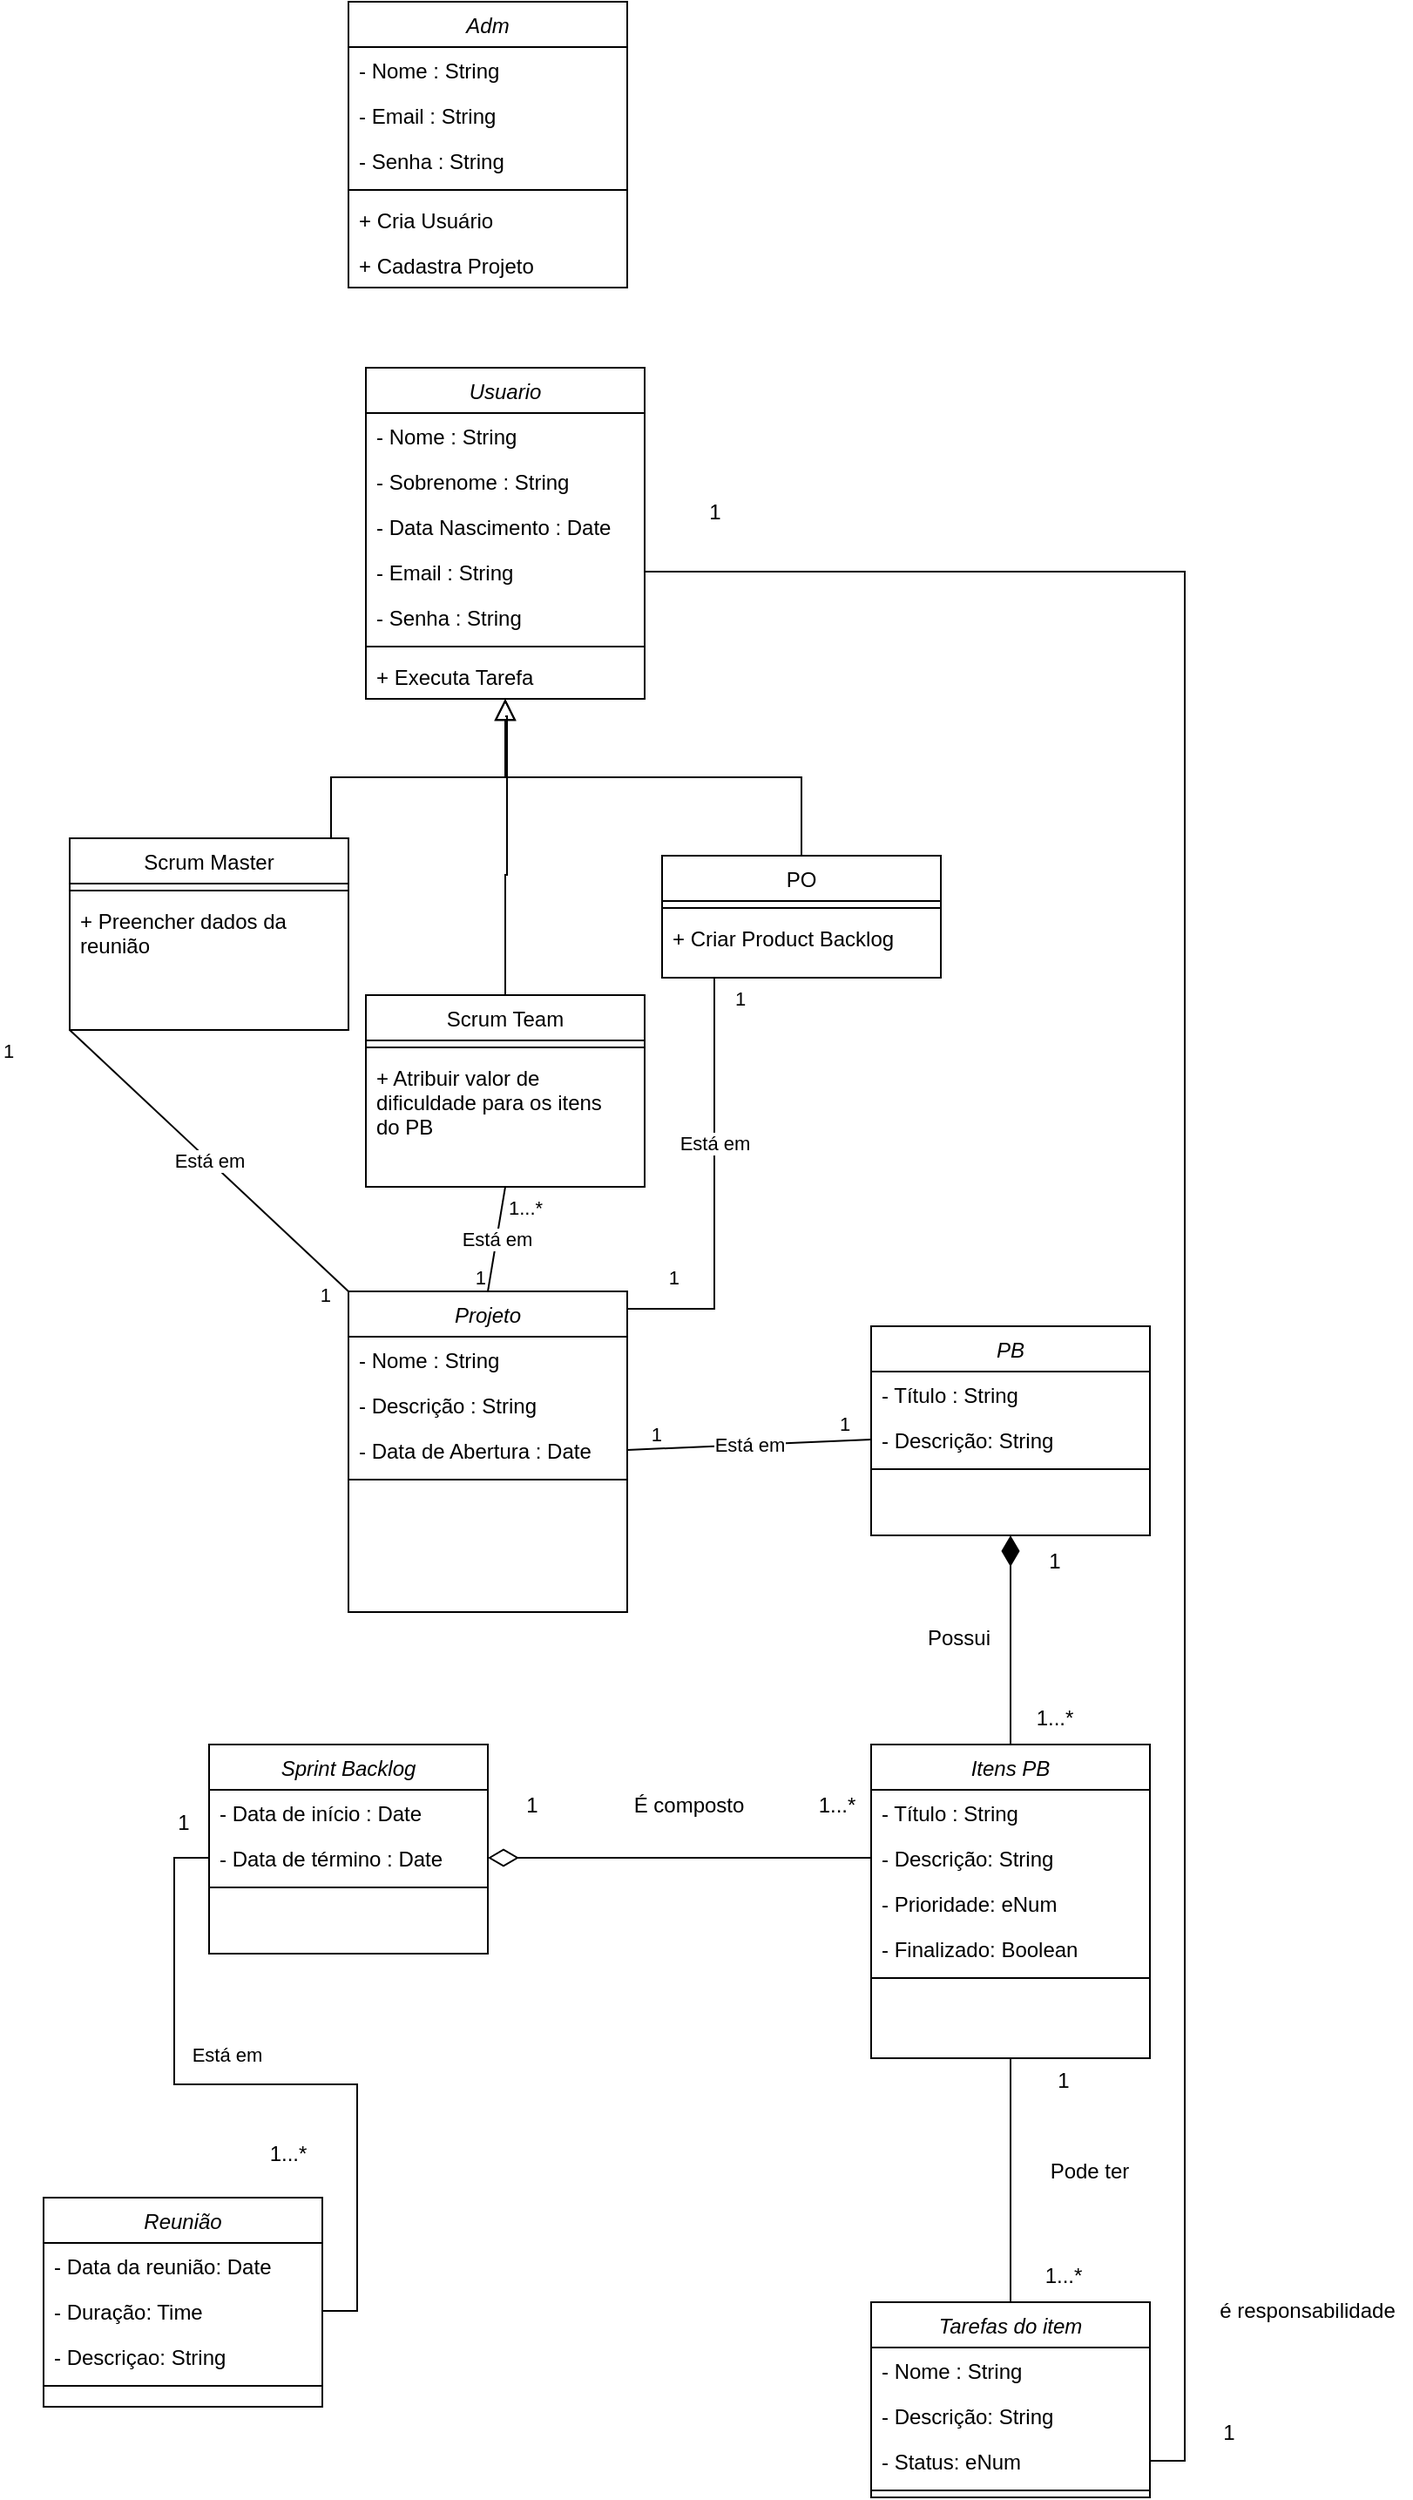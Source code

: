 <mxfile version="24.5.3" type="github">
  <diagram id="C5RBs43oDa-KdzZeNtuy" name="Page-1">
    <mxGraphModel dx="932" dy="1759" grid="1" gridSize="10" guides="1" tooltips="1" connect="1" arrows="1" fold="1" page="1" pageScale="1" pageWidth="827" pageHeight="1169" math="0" shadow="0">
      <root>
        <mxCell id="WIyWlLk6GJQsqaUBKTNV-0" />
        <mxCell id="WIyWlLk6GJQsqaUBKTNV-1" parent="WIyWlLk6GJQsqaUBKTNV-0" />
        <mxCell id="zkfFHV4jXpPFQw0GAbJ--0" value="Usuario" style="swimlane;fontStyle=2;align=center;verticalAlign=top;childLayout=stackLayout;horizontal=1;startSize=26;horizontalStack=0;resizeParent=1;resizeLast=0;collapsible=1;marginBottom=0;rounded=0;shadow=0;strokeWidth=1;" parent="WIyWlLk6GJQsqaUBKTNV-1" vertex="1">
          <mxGeometry x="220" y="80" width="160" height="190" as="geometry">
            <mxRectangle x="230" y="140" width="160" height="26" as="alternateBounds" />
          </mxGeometry>
        </mxCell>
        <mxCell id="PnObwi3qZzeSHkkHJ7TU-2" value="- Nome : String" style="text;align=left;verticalAlign=top;spacingLeft=4;spacingRight=4;overflow=hidden;rotatable=0;points=[[0,0.5],[1,0.5]];portConstraint=eastwest;" parent="zkfFHV4jXpPFQw0GAbJ--0" vertex="1">
          <mxGeometry y="26" width="160" height="26" as="geometry" />
        </mxCell>
        <mxCell id="PnObwi3qZzeSHkkHJ7TU-3" value="- Sobrenome : String" style="text;align=left;verticalAlign=top;spacingLeft=4;spacingRight=4;overflow=hidden;rotatable=0;points=[[0,0.5],[1,0.5]];portConstraint=eastwest;" parent="zkfFHV4jXpPFQw0GAbJ--0" vertex="1">
          <mxGeometry y="52" width="160" height="26" as="geometry" />
        </mxCell>
        <mxCell id="PnObwi3qZzeSHkkHJ7TU-4" value="- Data Nascimento : Date" style="text;align=left;verticalAlign=top;spacingLeft=4;spacingRight=4;overflow=hidden;rotatable=0;points=[[0,0.5],[1,0.5]];portConstraint=eastwest;" parent="zkfFHV4jXpPFQw0GAbJ--0" vertex="1">
          <mxGeometry y="78" width="160" height="26" as="geometry" />
        </mxCell>
        <mxCell id="PnObwi3qZzeSHkkHJ7TU-20" value="- Email : String" style="text;align=left;verticalAlign=top;spacingLeft=4;spacingRight=4;overflow=hidden;rotatable=0;points=[[0,0.5],[1,0.5]];portConstraint=eastwest;" parent="zkfFHV4jXpPFQw0GAbJ--0" vertex="1">
          <mxGeometry y="104" width="160" height="26" as="geometry" />
        </mxCell>
        <mxCell id="PnObwi3qZzeSHkkHJ7TU-21" value="- Senha : String" style="text;align=left;verticalAlign=top;spacingLeft=4;spacingRight=4;overflow=hidden;rotatable=0;points=[[0,0.5],[1,0.5]];portConstraint=eastwest;" parent="zkfFHV4jXpPFQw0GAbJ--0" vertex="1">
          <mxGeometry y="130" width="160" height="26" as="geometry" />
        </mxCell>
        <mxCell id="zkfFHV4jXpPFQw0GAbJ--4" value="" style="line;html=1;strokeWidth=1;align=left;verticalAlign=middle;spacingTop=-1;spacingLeft=3;spacingRight=3;rotatable=0;labelPosition=right;points=[];portConstraint=eastwest;" parent="zkfFHV4jXpPFQw0GAbJ--0" vertex="1">
          <mxGeometry y="156" width="160" height="8" as="geometry" />
        </mxCell>
        <mxCell id="PnObwi3qZzeSHkkHJ7TU-121" value="+ Executa Tarefa" style="text;align=left;verticalAlign=top;spacingLeft=4;spacingRight=4;overflow=hidden;rotatable=0;points=[[0,0.5],[1,0.5]];portConstraint=eastwest;" parent="zkfFHV4jXpPFQw0GAbJ--0" vertex="1">
          <mxGeometry y="164" width="160" height="26" as="geometry" />
        </mxCell>
        <mxCell id="zkfFHV4jXpPFQw0GAbJ--12" value="" style="endArrow=block;endSize=10;endFill=0;shadow=0;strokeWidth=1;rounded=0;curved=0;edgeStyle=elbowEdgeStyle;elbow=vertical;" parent="WIyWlLk6GJQsqaUBKTNV-1" target="zkfFHV4jXpPFQw0GAbJ--0" edge="1">
          <mxGeometry width="160" relative="1" as="geometry">
            <mxPoint x="200" y="360" as="sourcePoint" />
            <mxPoint x="200" y="203" as="targetPoint" />
          </mxGeometry>
        </mxCell>
        <mxCell id="zkfFHV4jXpPFQw0GAbJ--13" value="PO" style="swimlane;fontStyle=0;align=center;verticalAlign=top;childLayout=stackLayout;horizontal=1;startSize=26;horizontalStack=0;resizeParent=1;resizeLast=0;collapsible=1;marginBottom=0;rounded=0;shadow=0;strokeWidth=1;" parent="WIyWlLk6GJQsqaUBKTNV-1" vertex="1">
          <mxGeometry x="390" y="360" width="160" height="70" as="geometry">
            <mxRectangle x="340" y="380" width="170" height="26" as="alternateBounds" />
          </mxGeometry>
        </mxCell>
        <mxCell id="zkfFHV4jXpPFQw0GAbJ--15" value="" style="line;html=1;strokeWidth=1;align=left;verticalAlign=middle;spacingTop=-1;spacingLeft=3;spacingRight=3;rotatable=0;labelPosition=right;points=[];portConstraint=eastwest;" parent="zkfFHV4jXpPFQw0GAbJ--13" vertex="1">
          <mxGeometry y="26" width="160" height="8" as="geometry" />
        </mxCell>
        <mxCell id="PnObwi3qZzeSHkkHJ7TU-19" value="+ Criar Product Backlog" style="text;align=left;verticalAlign=top;spacingLeft=4;spacingRight=4;overflow=hidden;rotatable=0;points=[[0,0.5],[1,0.5]];portConstraint=eastwest;" parent="zkfFHV4jXpPFQw0GAbJ--13" vertex="1">
          <mxGeometry y="34" width="160" height="26" as="geometry" />
        </mxCell>
        <mxCell id="zkfFHV4jXpPFQw0GAbJ--16" value="" style="endArrow=block;endSize=10;endFill=0;shadow=0;strokeWidth=1;rounded=0;curved=0;edgeStyle=elbowEdgeStyle;elbow=vertical;" parent="WIyWlLk6GJQsqaUBKTNV-1" source="zkfFHV4jXpPFQw0GAbJ--13" target="zkfFHV4jXpPFQw0GAbJ--0" edge="1">
          <mxGeometry width="160" relative="1" as="geometry">
            <mxPoint x="210" y="373" as="sourcePoint" />
            <mxPoint x="310" y="271" as="targetPoint" />
          </mxGeometry>
        </mxCell>
        <mxCell id="PnObwi3qZzeSHkkHJ7TU-12" value="Adm" style="swimlane;fontStyle=2;align=center;verticalAlign=top;childLayout=stackLayout;horizontal=1;startSize=26;horizontalStack=0;resizeParent=1;resizeLast=0;collapsible=1;marginBottom=0;rounded=0;shadow=0;strokeWidth=1;" parent="WIyWlLk6GJQsqaUBKTNV-1" vertex="1">
          <mxGeometry x="210" y="-130" width="160" height="164" as="geometry">
            <mxRectangle x="230" y="140" width="160" height="26" as="alternateBounds" />
          </mxGeometry>
        </mxCell>
        <mxCell id="PnObwi3qZzeSHkkHJ7TU-13" value="- Nome : String" style="text;align=left;verticalAlign=top;spacingLeft=4;spacingRight=4;overflow=hidden;rotatable=0;points=[[0,0.5],[1,0.5]];portConstraint=eastwest;" parent="PnObwi3qZzeSHkkHJ7TU-12" vertex="1">
          <mxGeometry y="26" width="160" height="26" as="geometry" />
        </mxCell>
        <mxCell id="PnObwi3qZzeSHkkHJ7TU-14" value="- Email : String" style="text;align=left;verticalAlign=top;spacingLeft=4;spacingRight=4;overflow=hidden;rotatable=0;points=[[0,0.5],[1,0.5]];portConstraint=eastwest;" parent="PnObwi3qZzeSHkkHJ7TU-12" vertex="1">
          <mxGeometry y="52" width="160" height="26" as="geometry" />
        </mxCell>
        <mxCell id="PnObwi3qZzeSHkkHJ7TU-15" value="- Senha : String" style="text;align=left;verticalAlign=top;spacingLeft=4;spacingRight=4;overflow=hidden;rotatable=0;points=[[0,0.5],[1,0.5]];portConstraint=eastwest;" parent="PnObwi3qZzeSHkkHJ7TU-12" vertex="1">
          <mxGeometry y="78" width="160" height="26" as="geometry" />
        </mxCell>
        <mxCell id="PnObwi3qZzeSHkkHJ7TU-16" value="" style="line;html=1;strokeWidth=1;align=left;verticalAlign=middle;spacingTop=-1;spacingLeft=3;spacingRight=3;rotatable=0;labelPosition=right;points=[];portConstraint=eastwest;" parent="PnObwi3qZzeSHkkHJ7TU-12" vertex="1">
          <mxGeometry y="104" width="160" height="8" as="geometry" />
        </mxCell>
        <mxCell id="PnObwi3qZzeSHkkHJ7TU-17" value="+ Cria Usuário" style="text;align=left;verticalAlign=top;spacingLeft=4;spacingRight=4;overflow=hidden;rotatable=0;points=[[0,0.5],[1,0.5]];portConstraint=eastwest;" parent="PnObwi3qZzeSHkkHJ7TU-12" vertex="1">
          <mxGeometry y="112" width="160" height="26" as="geometry" />
        </mxCell>
        <mxCell id="PnObwi3qZzeSHkkHJ7TU-18" value="+ Cadastra Projeto" style="text;align=left;verticalAlign=top;spacingLeft=4;spacingRight=4;overflow=hidden;rotatable=0;points=[[0,0.5],[1,0.5]];portConstraint=eastwest;" parent="PnObwi3qZzeSHkkHJ7TU-12" vertex="1">
          <mxGeometry y="138" width="160" height="26" as="geometry" />
        </mxCell>
        <mxCell id="PnObwi3qZzeSHkkHJ7TU-22" value="Projeto" style="swimlane;fontStyle=2;align=center;verticalAlign=top;childLayout=stackLayout;horizontal=1;startSize=26;horizontalStack=0;resizeParent=1;resizeLast=0;collapsible=1;marginBottom=0;rounded=0;shadow=0;strokeWidth=1;" parent="WIyWlLk6GJQsqaUBKTNV-1" vertex="1">
          <mxGeometry x="210" y="610" width="160" height="184" as="geometry">
            <mxRectangle x="230" y="140" width="160" height="26" as="alternateBounds" />
          </mxGeometry>
        </mxCell>
        <mxCell id="PnObwi3qZzeSHkkHJ7TU-23" value="- Nome : String" style="text;align=left;verticalAlign=top;spacingLeft=4;spacingRight=4;overflow=hidden;rotatable=0;points=[[0,0.5],[1,0.5]];portConstraint=eastwest;" parent="PnObwi3qZzeSHkkHJ7TU-22" vertex="1">
          <mxGeometry y="26" width="160" height="26" as="geometry" />
        </mxCell>
        <mxCell id="PnObwi3qZzeSHkkHJ7TU-24" value="- Descrição : String" style="text;align=left;verticalAlign=top;spacingLeft=4;spacingRight=4;overflow=hidden;rotatable=0;points=[[0,0.5],[1,0.5]];portConstraint=eastwest;" parent="PnObwi3qZzeSHkkHJ7TU-22" vertex="1">
          <mxGeometry y="52" width="160" height="26" as="geometry" />
        </mxCell>
        <mxCell id="PnObwi3qZzeSHkkHJ7TU-25" value="- Data de Abertura : Date" style="text;align=left;verticalAlign=top;spacingLeft=4;spacingRight=4;overflow=hidden;rotatable=0;points=[[0,0.5],[1,0.5]];portConstraint=eastwest;" parent="PnObwi3qZzeSHkkHJ7TU-22" vertex="1">
          <mxGeometry y="78" width="160" height="26" as="geometry" />
        </mxCell>
        <mxCell id="PnObwi3qZzeSHkkHJ7TU-28" value="" style="line;html=1;strokeWidth=1;align=left;verticalAlign=middle;spacingTop=-1;spacingLeft=3;spacingRight=3;rotatable=0;labelPosition=right;points=[];portConstraint=eastwest;" parent="PnObwi3qZzeSHkkHJ7TU-22" vertex="1">
          <mxGeometry y="104" width="160" height="8" as="geometry" />
        </mxCell>
        <mxCell id="PnObwi3qZzeSHkkHJ7TU-29" value="Scrum Master" style="swimlane;fontStyle=0;align=center;verticalAlign=top;childLayout=stackLayout;horizontal=1;startSize=26;horizontalStack=0;resizeParent=1;resizeLast=0;collapsible=1;marginBottom=0;rounded=0;shadow=0;strokeWidth=1;" parent="WIyWlLk6GJQsqaUBKTNV-1" vertex="1">
          <mxGeometry x="50" y="350" width="160" height="110" as="geometry">
            <mxRectangle x="340" y="380" width="170" height="26" as="alternateBounds" />
          </mxGeometry>
        </mxCell>
        <mxCell id="PnObwi3qZzeSHkkHJ7TU-30" value="" style="line;html=1;strokeWidth=1;align=left;verticalAlign=middle;spacingTop=-1;spacingLeft=3;spacingRight=3;rotatable=0;labelPosition=right;points=[];portConstraint=eastwest;" parent="PnObwi3qZzeSHkkHJ7TU-29" vertex="1">
          <mxGeometry y="26" width="160" height="8" as="geometry" />
        </mxCell>
        <mxCell id="PnObwi3qZzeSHkkHJ7TU-122" value="+ Preencher dados da &#xa;reunião" style="text;align=left;verticalAlign=top;spacingLeft=4;spacingRight=4;overflow=hidden;rotatable=0;points=[[0,0.5],[1,0.5]];portConstraint=eastwest;" parent="PnObwi3qZzeSHkkHJ7TU-29" vertex="1">
          <mxGeometry y="34" width="160" height="44" as="geometry" />
        </mxCell>
        <mxCell id="PnObwi3qZzeSHkkHJ7TU-35" style="edgeStyle=orthogonalEdgeStyle;rounded=0;orthogonalLoop=1;jettySize=auto;html=1;endArrow=none;endFill=0;" parent="WIyWlLk6GJQsqaUBKTNV-1" source="PnObwi3qZzeSHkkHJ7TU-32" edge="1">
          <mxGeometry relative="1" as="geometry">
            <mxPoint x="300" y="280" as="targetPoint" />
            <Array as="points">
              <mxPoint x="300" y="371" />
              <mxPoint x="301" y="371" />
              <mxPoint x="301" y="280" />
            </Array>
          </mxGeometry>
        </mxCell>
        <mxCell id="PnObwi3qZzeSHkkHJ7TU-83" style="edgeStyle=orthogonalEdgeStyle;rounded=0;orthogonalLoop=1;jettySize=auto;html=1;exitX=0.5;exitY=0;exitDx=0;exitDy=0;" parent="WIyWlLk6GJQsqaUBKTNV-1" source="PnObwi3qZzeSHkkHJ7TU-32" edge="1">
          <mxGeometry relative="1" as="geometry">
            <mxPoint x="300.37" y="459.926" as="targetPoint" />
          </mxGeometry>
        </mxCell>
        <mxCell id="PnObwi3qZzeSHkkHJ7TU-32" value="Scrum Team" style="swimlane;fontStyle=0;align=center;verticalAlign=top;childLayout=stackLayout;horizontal=1;startSize=26;horizontalStack=0;resizeParent=1;resizeLast=0;collapsible=1;marginBottom=0;rounded=0;shadow=0;strokeWidth=1;" parent="WIyWlLk6GJQsqaUBKTNV-1" vertex="1">
          <mxGeometry x="220" y="440" width="160" height="110" as="geometry">
            <mxRectangle x="340" y="380" width="170" height="26" as="alternateBounds" />
          </mxGeometry>
        </mxCell>
        <mxCell id="PnObwi3qZzeSHkkHJ7TU-33" value="" style="line;html=1;strokeWidth=1;align=left;verticalAlign=middle;spacingTop=-1;spacingLeft=3;spacingRight=3;rotatable=0;labelPosition=right;points=[];portConstraint=eastwest;" parent="PnObwi3qZzeSHkkHJ7TU-32" vertex="1">
          <mxGeometry y="26" width="160" height="8" as="geometry" />
        </mxCell>
        <mxCell id="PnObwi3qZzeSHkkHJ7TU-82" value="+ Atribuir valor de &#xa;dificuldade para os itens &#xa;do PB" style="text;align=left;verticalAlign=top;spacingLeft=4;spacingRight=4;overflow=hidden;rotatable=0;points=[[0,0.5],[1,0.5]];portConstraint=eastwest;" parent="PnObwi3qZzeSHkkHJ7TU-32" vertex="1">
          <mxGeometry y="34" width="160" height="56" as="geometry" />
        </mxCell>
        <mxCell id="PnObwi3qZzeSHkkHJ7TU-48" value="" style="endArrow=none;html=1;rounded=0;entryX=0.5;entryY=0;entryDx=0;entryDy=0;exitX=0.5;exitY=1;exitDx=0;exitDy=0;endFill=0;" parent="WIyWlLk6GJQsqaUBKTNV-1" source="PnObwi3qZzeSHkkHJ7TU-32" target="PnObwi3qZzeSHkkHJ7TU-22" edge="1">
          <mxGeometry relative="1" as="geometry">
            <mxPoint x="260" y="560" as="sourcePoint" />
            <mxPoint x="420" y="560" as="targetPoint" />
          </mxGeometry>
        </mxCell>
        <mxCell id="PnObwi3qZzeSHkkHJ7TU-49" value="Está em" style="edgeLabel;resizable=0;html=1;;align=center;verticalAlign=middle;" parent="PnObwi3qZzeSHkkHJ7TU-48" connectable="0" vertex="1">
          <mxGeometry relative="1" as="geometry" />
        </mxCell>
        <mxCell id="PnObwi3qZzeSHkkHJ7TU-50" value="1...*" style="edgeLabel;resizable=0;html=1;;align=left;verticalAlign=bottom;" parent="PnObwi3qZzeSHkkHJ7TU-48" connectable="0" vertex="1">
          <mxGeometry x="-1" relative="1" as="geometry">
            <mxPoint y="20" as="offset" />
          </mxGeometry>
        </mxCell>
        <mxCell id="PnObwi3qZzeSHkkHJ7TU-51" value="1" style="edgeLabel;resizable=0;html=1;;align=right;verticalAlign=bottom;" parent="PnObwi3qZzeSHkkHJ7TU-48" connectable="0" vertex="1">
          <mxGeometry x="1" relative="1" as="geometry" />
        </mxCell>
        <mxCell id="PnObwi3qZzeSHkkHJ7TU-52" value="" style="endArrow=none;html=1;rounded=0;entryX=0;entryY=0;entryDx=0;entryDy=0;exitX=0;exitY=1;exitDx=0;exitDy=0;endFill=0;" parent="WIyWlLk6GJQsqaUBKTNV-1" source="PnObwi3qZzeSHkkHJ7TU-29" target="PnObwi3qZzeSHkkHJ7TU-22" edge="1">
          <mxGeometry relative="1" as="geometry">
            <mxPoint x="60" y="530" as="sourcePoint" />
            <mxPoint x="220" y="530" as="targetPoint" />
          </mxGeometry>
        </mxCell>
        <mxCell id="PnObwi3qZzeSHkkHJ7TU-53" value="Está em" style="edgeLabel;resizable=0;html=1;;align=center;verticalAlign=middle;" parent="PnObwi3qZzeSHkkHJ7TU-52" connectable="0" vertex="1">
          <mxGeometry relative="1" as="geometry" />
        </mxCell>
        <mxCell id="PnObwi3qZzeSHkkHJ7TU-54" value="1" style="edgeLabel;resizable=0;html=1;;align=left;verticalAlign=bottom;" parent="PnObwi3qZzeSHkkHJ7TU-52" connectable="0" vertex="1">
          <mxGeometry x="-1" relative="1" as="geometry">
            <mxPoint x="-40" y="20" as="offset" />
          </mxGeometry>
        </mxCell>
        <mxCell id="PnObwi3qZzeSHkkHJ7TU-55" value="1" style="edgeLabel;resizable=0;html=1;;align=right;verticalAlign=bottom;" parent="PnObwi3qZzeSHkkHJ7TU-52" connectable="0" vertex="1">
          <mxGeometry x="1" relative="1" as="geometry">
            <mxPoint x="-10" y="10" as="offset" />
          </mxGeometry>
        </mxCell>
        <mxCell id="PnObwi3qZzeSHkkHJ7TU-56" value="" style="endArrow=none;html=1;rounded=0;entryX=1;entryY=0;entryDx=0;entryDy=0;exitX=0.5;exitY=1;exitDx=0;exitDy=0;edgeStyle=elbowEdgeStyle;endFill=0;" parent="WIyWlLk6GJQsqaUBKTNV-1" source="zkfFHV4jXpPFQw0GAbJ--13" edge="1">
          <mxGeometry relative="1" as="geometry">
            <mxPoint x="470" y="440" as="sourcePoint" />
            <mxPoint x="370" y="620" as="targetPoint" />
          </mxGeometry>
        </mxCell>
        <mxCell id="PnObwi3qZzeSHkkHJ7TU-57" value="Está em" style="edgeLabel;resizable=0;html=1;;align=center;verticalAlign=middle;" parent="PnObwi3qZzeSHkkHJ7TU-56" connectable="0" vertex="1">
          <mxGeometry relative="1" as="geometry" />
        </mxCell>
        <mxCell id="PnObwi3qZzeSHkkHJ7TU-58" value="1" style="edgeLabel;resizable=0;html=1;;align=left;verticalAlign=bottom;" parent="PnObwi3qZzeSHkkHJ7TU-56" connectable="0" vertex="1">
          <mxGeometry x="-1" relative="1" as="geometry">
            <mxPoint x="-40" y="20" as="offset" />
          </mxGeometry>
        </mxCell>
        <mxCell id="PnObwi3qZzeSHkkHJ7TU-59" value="1" style="edgeLabel;resizable=0;html=1;;align=right;verticalAlign=bottom;" parent="PnObwi3qZzeSHkkHJ7TU-56" connectable="0" vertex="1">
          <mxGeometry x="1" relative="1" as="geometry">
            <mxPoint x="30" y="-10" as="offset" />
          </mxGeometry>
        </mxCell>
        <mxCell id="PnObwi3qZzeSHkkHJ7TU-61" value="PB" style="swimlane;fontStyle=2;align=center;verticalAlign=top;childLayout=stackLayout;horizontal=1;startSize=26;horizontalStack=0;resizeParent=1;resizeLast=0;collapsible=1;marginBottom=0;rounded=0;shadow=0;strokeWidth=1;" parent="WIyWlLk6GJQsqaUBKTNV-1" vertex="1">
          <mxGeometry x="510" y="630" width="160" height="120" as="geometry">
            <mxRectangle x="230" y="140" width="160" height="26" as="alternateBounds" />
          </mxGeometry>
        </mxCell>
        <mxCell id="PnObwi3qZzeSHkkHJ7TU-62" value="- Título : String" style="text;align=left;verticalAlign=top;spacingLeft=4;spacingRight=4;overflow=hidden;rotatable=0;points=[[0,0.5],[1,0.5]];portConstraint=eastwest;" parent="PnObwi3qZzeSHkkHJ7TU-61" vertex="1">
          <mxGeometry y="26" width="160" height="26" as="geometry" />
        </mxCell>
        <mxCell id="PnObwi3qZzeSHkkHJ7TU-64" value="- Descrição: String" style="text;align=left;verticalAlign=top;spacingLeft=4;spacingRight=4;overflow=hidden;rotatable=0;points=[[0,0.5],[1,0.5]];portConstraint=eastwest;" parent="PnObwi3qZzeSHkkHJ7TU-61" vertex="1">
          <mxGeometry y="52" width="160" height="26" as="geometry" />
        </mxCell>
        <mxCell id="PnObwi3qZzeSHkkHJ7TU-67" value="" style="line;html=1;strokeWidth=1;align=left;verticalAlign=middle;spacingTop=-1;spacingLeft=3;spacingRight=3;rotatable=0;labelPosition=right;points=[];portConstraint=eastwest;" parent="PnObwi3qZzeSHkkHJ7TU-61" vertex="1">
          <mxGeometry y="78" width="160" height="8" as="geometry" />
        </mxCell>
        <mxCell id="PnObwi3qZzeSHkkHJ7TU-68" value="" style="endArrow=none;html=1;rounded=0;entryX=1;entryY=0.5;entryDx=0;entryDy=0;exitX=0;exitY=0.5;exitDx=0;exitDy=0;endFill=0;" parent="WIyWlLk6GJQsqaUBKTNV-1" source="PnObwi3qZzeSHkkHJ7TU-64" target="PnObwi3qZzeSHkkHJ7TU-25" edge="1">
          <mxGeometry relative="1" as="geometry">
            <mxPoint x="450" y="650" as="sourcePoint" />
            <mxPoint x="440" y="730" as="targetPoint" />
          </mxGeometry>
        </mxCell>
        <mxCell id="PnObwi3qZzeSHkkHJ7TU-69" value="Está em" style="edgeLabel;resizable=0;html=1;;align=center;verticalAlign=middle;" parent="PnObwi3qZzeSHkkHJ7TU-68" connectable="0" vertex="1">
          <mxGeometry relative="1" as="geometry" />
        </mxCell>
        <mxCell id="PnObwi3qZzeSHkkHJ7TU-70" value="1" style="edgeLabel;resizable=0;html=1;;align=left;verticalAlign=bottom;" parent="PnObwi3qZzeSHkkHJ7TU-68" connectable="0" vertex="1">
          <mxGeometry x="-1" relative="1" as="geometry">
            <mxPoint x="-20" y="-1" as="offset" />
          </mxGeometry>
        </mxCell>
        <mxCell id="PnObwi3qZzeSHkkHJ7TU-71" value="1" style="edgeLabel;resizable=0;html=1;;align=right;verticalAlign=bottom;" parent="PnObwi3qZzeSHkkHJ7TU-68" connectable="0" vertex="1">
          <mxGeometry x="1" relative="1" as="geometry">
            <mxPoint x="20" as="offset" />
          </mxGeometry>
        </mxCell>
        <mxCell id="PnObwi3qZzeSHkkHJ7TU-72" value="Itens PB" style="swimlane;fontStyle=2;align=center;verticalAlign=top;childLayout=stackLayout;horizontal=1;startSize=26;horizontalStack=0;resizeParent=1;resizeLast=0;collapsible=1;marginBottom=0;rounded=0;shadow=0;strokeWidth=1;" parent="WIyWlLk6GJQsqaUBKTNV-1" vertex="1">
          <mxGeometry x="510" y="870" width="160" height="180" as="geometry">
            <mxRectangle x="230" y="140" width="160" height="26" as="alternateBounds" />
          </mxGeometry>
        </mxCell>
        <mxCell id="PnObwi3qZzeSHkkHJ7TU-73" value="- Título : String" style="text;align=left;verticalAlign=top;spacingLeft=4;spacingRight=4;overflow=hidden;rotatable=0;points=[[0,0.5],[1,0.5]];portConstraint=eastwest;" parent="PnObwi3qZzeSHkkHJ7TU-72" vertex="1">
          <mxGeometry y="26" width="160" height="26" as="geometry" />
        </mxCell>
        <mxCell id="PnObwi3qZzeSHkkHJ7TU-74" value="- Descrição: String" style="text;align=left;verticalAlign=top;spacingLeft=4;spacingRight=4;overflow=hidden;rotatable=0;points=[[0,0.5],[1,0.5]];portConstraint=eastwest;" parent="PnObwi3qZzeSHkkHJ7TU-72" vertex="1">
          <mxGeometry y="52" width="160" height="26" as="geometry" />
        </mxCell>
        <mxCell id="PnObwi3qZzeSHkkHJ7TU-76" value="- Prioridade: eNum" style="text;align=left;verticalAlign=top;spacingLeft=4;spacingRight=4;overflow=hidden;rotatable=0;points=[[0,0.5],[1,0.5]];portConstraint=eastwest;" parent="PnObwi3qZzeSHkkHJ7TU-72" vertex="1">
          <mxGeometry y="78" width="160" height="26" as="geometry" />
        </mxCell>
        <mxCell id="PnObwi3qZzeSHkkHJ7TU-89" value="- Finalizado: Boolean" style="text;align=left;verticalAlign=top;spacingLeft=4;spacingRight=4;overflow=hidden;rotatable=0;points=[[0,0.5],[1,0.5]];portConstraint=eastwest;" parent="PnObwi3qZzeSHkkHJ7TU-72" vertex="1">
          <mxGeometry y="104" width="160" height="26" as="geometry" />
        </mxCell>
        <mxCell id="PnObwi3qZzeSHkkHJ7TU-75" value="" style="line;html=1;strokeWidth=1;align=left;verticalAlign=middle;spacingTop=-1;spacingLeft=3;spacingRight=3;rotatable=0;labelPosition=right;points=[];portConstraint=eastwest;" parent="PnObwi3qZzeSHkkHJ7TU-72" vertex="1">
          <mxGeometry y="130" width="160" height="8" as="geometry" />
        </mxCell>
        <mxCell id="PnObwi3qZzeSHkkHJ7TU-78" value="1...*" style="text;html=1;align=center;verticalAlign=middle;resizable=0;points=[];autosize=1;strokeColor=none;fillColor=none;" parent="WIyWlLk6GJQsqaUBKTNV-1" vertex="1">
          <mxGeometry x="595" y="840" width="40" height="30" as="geometry" />
        </mxCell>
        <mxCell id="PnObwi3qZzeSHkkHJ7TU-79" value="1" style="text;html=1;align=center;verticalAlign=middle;resizable=0;points=[];autosize=1;strokeColor=none;fillColor=none;" parent="WIyWlLk6GJQsqaUBKTNV-1" vertex="1">
          <mxGeometry x="600" y="750" width="30" height="30" as="geometry" />
        </mxCell>
        <mxCell id="PnObwi3qZzeSHkkHJ7TU-81" value="" style="edgeStyle=orthogonalEdgeStyle;rounded=0;orthogonalLoop=1;jettySize=auto;html=1;entryX=0.5;entryY=1;entryDx=0;entryDy=0;endArrow=diamondThin;endFill=1;strokeWidth=1;endSize=15;" parent="WIyWlLk6GJQsqaUBKTNV-1" source="PnObwi3qZzeSHkkHJ7TU-72" target="PnObwi3qZzeSHkkHJ7TU-61" edge="1">
          <mxGeometry relative="1" as="geometry">
            <mxPoint x="590" y="870" as="sourcePoint" />
            <mxPoint x="590" y="750" as="targetPoint" />
          </mxGeometry>
        </mxCell>
        <mxCell id="PnObwi3qZzeSHkkHJ7TU-80" value="Possui" style="text;html=1;align=center;verticalAlign=middle;resizable=0;points=[];autosize=1;strokeColor=none;fillColor=none;" parent="WIyWlLk6GJQsqaUBKTNV-1" vertex="1">
          <mxGeometry x="530" y="794" width="60" height="30" as="geometry" />
        </mxCell>
        <mxCell id="PnObwi3qZzeSHkkHJ7TU-84" value="Sprint Backlog" style="swimlane;fontStyle=2;align=center;verticalAlign=top;childLayout=stackLayout;horizontal=1;startSize=26;horizontalStack=0;resizeParent=1;resizeLast=0;collapsible=1;marginBottom=0;rounded=0;shadow=0;strokeWidth=1;" parent="WIyWlLk6GJQsqaUBKTNV-1" vertex="1">
          <mxGeometry x="130" y="870" width="160" height="120" as="geometry">
            <mxRectangle x="230" y="140" width="160" height="26" as="alternateBounds" />
          </mxGeometry>
        </mxCell>
        <mxCell id="PnObwi3qZzeSHkkHJ7TU-85" value="- Data de início : Date" style="text;align=left;verticalAlign=top;spacingLeft=4;spacingRight=4;overflow=hidden;rotatable=0;points=[[0,0.5],[1,0.5]];portConstraint=eastwest;" parent="PnObwi3qZzeSHkkHJ7TU-84" vertex="1">
          <mxGeometry y="26" width="160" height="26" as="geometry" />
        </mxCell>
        <mxCell id="PnObwi3qZzeSHkkHJ7TU-86" value="- Data de término : Date" style="text;align=left;verticalAlign=top;spacingLeft=4;spacingRight=4;overflow=hidden;rotatable=0;points=[[0,0.5],[1,0.5]];portConstraint=eastwest;" parent="PnObwi3qZzeSHkkHJ7TU-84" vertex="1">
          <mxGeometry y="52" width="160" height="26" as="geometry" />
        </mxCell>
        <mxCell id="PnObwi3qZzeSHkkHJ7TU-87" value="" style="line;html=1;strokeWidth=1;align=left;verticalAlign=middle;spacingTop=-1;spacingLeft=3;spacingRight=3;rotatable=0;labelPosition=right;points=[];portConstraint=eastwest;" parent="PnObwi3qZzeSHkkHJ7TU-84" vertex="1">
          <mxGeometry y="78" width="160" height="8" as="geometry" />
        </mxCell>
        <mxCell id="PnObwi3qZzeSHkkHJ7TU-107" style="edgeStyle=orthogonalEdgeStyle;rounded=0;orthogonalLoop=1;jettySize=auto;html=1;entryX=0.5;entryY=1;entryDx=0;entryDy=0;endArrow=none;endFill=0;" parent="WIyWlLk6GJQsqaUBKTNV-1" source="PnObwi3qZzeSHkkHJ7TU-101" target="PnObwi3qZzeSHkkHJ7TU-72" edge="1">
          <mxGeometry relative="1" as="geometry" />
        </mxCell>
        <mxCell id="PnObwi3qZzeSHkkHJ7TU-101" value="Tarefas do item" style="swimlane;fontStyle=2;align=center;verticalAlign=top;childLayout=stackLayout;horizontal=1;startSize=26;horizontalStack=0;resizeParent=1;resizeLast=0;collapsible=1;marginBottom=0;rounded=0;shadow=0;strokeWidth=1;" parent="WIyWlLk6GJQsqaUBKTNV-1" vertex="1">
          <mxGeometry x="510" y="1190" width="160" height="112" as="geometry">
            <mxRectangle x="230" y="140" width="160" height="26" as="alternateBounds" />
          </mxGeometry>
        </mxCell>
        <mxCell id="PnObwi3qZzeSHkkHJ7TU-102" value="- Nome : String" style="text;align=left;verticalAlign=top;spacingLeft=4;spacingRight=4;overflow=hidden;rotatable=0;points=[[0,0.5],[1,0.5]];portConstraint=eastwest;" parent="PnObwi3qZzeSHkkHJ7TU-101" vertex="1">
          <mxGeometry y="26" width="160" height="26" as="geometry" />
        </mxCell>
        <mxCell id="PnObwi3qZzeSHkkHJ7TU-103" value="- Descrição: String" style="text;align=left;verticalAlign=top;spacingLeft=4;spacingRight=4;overflow=hidden;rotatable=0;points=[[0,0.5],[1,0.5]];portConstraint=eastwest;" parent="PnObwi3qZzeSHkkHJ7TU-101" vertex="1">
          <mxGeometry y="52" width="160" height="26" as="geometry" />
        </mxCell>
        <mxCell id="PnObwi3qZzeSHkkHJ7TU-111" value="- Status: eNum" style="text;align=left;verticalAlign=top;spacingLeft=4;spacingRight=4;overflow=hidden;rotatable=0;points=[[0,0.5],[1,0.5]];portConstraint=eastwest;" parent="PnObwi3qZzeSHkkHJ7TU-101" vertex="1">
          <mxGeometry y="78" width="160" height="26" as="geometry" />
        </mxCell>
        <mxCell id="PnObwi3qZzeSHkkHJ7TU-106" value="" style="line;html=1;strokeWidth=1;align=left;verticalAlign=middle;spacingTop=-1;spacingLeft=3;spacingRight=3;rotatable=0;labelPosition=right;points=[];portConstraint=eastwest;" parent="PnObwi3qZzeSHkkHJ7TU-101" vertex="1">
          <mxGeometry y="104" width="160" height="8" as="geometry" />
        </mxCell>
        <mxCell id="PnObwi3qZzeSHkkHJ7TU-108" value="1" style="text;html=1;align=center;verticalAlign=middle;resizable=0;points=[];autosize=1;strokeColor=none;fillColor=none;" parent="WIyWlLk6GJQsqaUBKTNV-1" vertex="1">
          <mxGeometry x="605" y="1048" width="30" height="30" as="geometry" />
        </mxCell>
        <mxCell id="PnObwi3qZzeSHkkHJ7TU-109" value="Pode ter" style="text;html=1;align=center;verticalAlign=middle;resizable=0;points=[];autosize=1;strokeColor=none;fillColor=none;" parent="WIyWlLk6GJQsqaUBKTNV-1" vertex="1">
          <mxGeometry x="600" y="1100" width="70" height="30" as="geometry" />
        </mxCell>
        <mxCell id="PnObwi3qZzeSHkkHJ7TU-110" value="1...*" style="text;html=1;align=center;verticalAlign=middle;resizable=0;points=[];autosize=1;strokeColor=none;fillColor=none;" parent="WIyWlLk6GJQsqaUBKTNV-1" vertex="1">
          <mxGeometry x="600" y="1160" width="40" height="30" as="geometry" />
        </mxCell>
        <mxCell id="PnObwi3qZzeSHkkHJ7TU-112" style="edgeStyle=orthogonalEdgeStyle;rounded=0;orthogonalLoop=1;jettySize=auto;html=1;exitX=1;exitY=0.5;exitDx=0;exitDy=0;entryX=1;entryY=0.5;entryDx=0;entryDy=0;endArrow=none;endFill=0;" parent="WIyWlLk6GJQsqaUBKTNV-1" source="PnObwi3qZzeSHkkHJ7TU-20" target="PnObwi3qZzeSHkkHJ7TU-111" edge="1">
          <mxGeometry relative="1" as="geometry" />
        </mxCell>
        <mxCell id="PnObwi3qZzeSHkkHJ7TU-114" style="edgeStyle=orthogonalEdgeStyle;rounded=0;orthogonalLoop=1;jettySize=auto;html=1;exitX=0;exitY=0.5;exitDx=0;exitDy=0;endArrow=diamondThin;endFill=0;strokeWidth=1;endSize=15;" parent="WIyWlLk6GJQsqaUBKTNV-1" source="PnObwi3qZzeSHkkHJ7TU-74" target="PnObwi3qZzeSHkkHJ7TU-86" edge="1">
          <mxGeometry relative="1" as="geometry" />
        </mxCell>
        <mxCell id="PnObwi3qZzeSHkkHJ7TU-115" value="1" style="text;html=1;align=center;verticalAlign=middle;resizable=0;points=[];autosize=1;strokeColor=none;fillColor=none;" parent="WIyWlLk6GJQsqaUBKTNV-1" vertex="1">
          <mxGeometry x="300" y="890" width="30" height="30" as="geometry" />
        </mxCell>
        <mxCell id="PnObwi3qZzeSHkkHJ7TU-116" value="1...*" style="text;html=1;align=center;verticalAlign=middle;resizable=0;points=[];autosize=1;strokeColor=none;fillColor=none;" parent="WIyWlLk6GJQsqaUBKTNV-1" vertex="1">
          <mxGeometry x="470" y="890" width="40" height="30" as="geometry" />
        </mxCell>
        <mxCell id="PnObwi3qZzeSHkkHJ7TU-117" value="É composto" style="text;html=1;align=center;verticalAlign=middle;resizable=0;points=[];autosize=1;strokeColor=none;fillColor=none;" parent="WIyWlLk6GJQsqaUBKTNV-1" vertex="1">
          <mxGeometry x="360" y="890" width="90" height="30" as="geometry" />
        </mxCell>
        <mxCell id="PnObwi3qZzeSHkkHJ7TU-118" value="1" style="text;html=1;align=center;verticalAlign=middle;resizable=0;points=[];autosize=1;strokeColor=none;fillColor=none;" parent="WIyWlLk6GJQsqaUBKTNV-1" vertex="1">
          <mxGeometry x="405" y="148" width="30" height="30" as="geometry" />
        </mxCell>
        <mxCell id="PnObwi3qZzeSHkkHJ7TU-119" value="é responsabilidade" style="text;html=1;align=center;verticalAlign=middle;resizable=0;points=[];autosize=1;strokeColor=none;fillColor=none;" parent="WIyWlLk6GJQsqaUBKTNV-1" vertex="1">
          <mxGeometry x="700" y="1180" width="120" height="30" as="geometry" />
        </mxCell>
        <mxCell id="PnObwi3qZzeSHkkHJ7TU-120" value="1" style="text;html=1;align=center;verticalAlign=middle;resizable=0;points=[];autosize=1;strokeColor=none;fillColor=none;" parent="WIyWlLk6GJQsqaUBKTNV-1" vertex="1">
          <mxGeometry x="700" y="1250" width="30" height="30" as="geometry" />
        </mxCell>
        <mxCell id="PnObwi3qZzeSHkkHJ7TU-123" value="Reunião" style="swimlane;fontStyle=2;align=center;verticalAlign=top;childLayout=stackLayout;horizontal=1;startSize=26;horizontalStack=0;resizeParent=1;resizeLast=0;collapsible=1;marginBottom=0;rounded=0;shadow=0;strokeWidth=1;" parent="WIyWlLk6GJQsqaUBKTNV-1" vertex="1">
          <mxGeometry x="35" y="1130" width="160" height="120" as="geometry">
            <mxRectangle x="230" y="140" width="160" height="26" as="alternateBounds" />
          </mxGeometry>
        </mxCell>
        <mxCell id="PnObwi3qZzeSHkkHJ7TU-124" value="- Data da reunião: Date" style="text;align=left;verticalAlign=top;spacingLeft=4;spacingRight=4;overflow=hidden;rotatable=0;points=[[0,0.5],[1,0.5]];portConstraint=eastwest;" parent="PnObwi3qZzeSHkkHJ7TU-123" vertex="1">
          <mxGeometry y="26" width="160" height="26" as="geometry" />
        </mxCell>
        <mxCell id="PnObwi3qZzeSHkkHJ7TU-125" value="- Duração: Time" style="text;align=left;verticalAlign=top;spacingLeft=4;spacingRight=4;overflow=hidden;rotatable=0;points=[[0,0.5],[1,0.5]];portConstraint=eastwest;" parent="PnObwi3qZzeSHkkHJ7TU-123" vertex="1">
          <mxGeometry y="52" width="160" height="26" as="geometry" />
        </mxCell>
        <mxCell id="5L6R01waUcKY55ZX_gmc-2" value="- Descriçao: String" style="text;align=left;verticalAlign=top;spacingLeft=4;spacingRight=4;overflow=hidden;rotatable=0;points=[[0,0.5],[1,0.5]];portConstraint=eastwest;" vertex="1" parent="PnObwi3qZzeSHkkHJ7TU-123">
          <mxGeometry y="78" width="160" height="26" as="geometry" />
        </mxCell>
        <mxCell id="PnObwi3qZzeSHkkHJ7TU-126" value="" style="line;html=1;strokeWidth=1;align=left;verticalAlign=middle;spacingTop=-1;spacingLeft=3;spacingRight=3;rotatable=0;labelPosition=right;points=[];portConstraint=eastwest;" parent="PnObwi3qZzeSHkkHJ7TU-123" vertex="1">
          <mxGeometry y="104" width="160" height="8" as="geometry" />
        </mxCell>
        <mxCell id="PnObwi3qZzeSHkkHJ7TU-127" style="edgeStyle=orthogonalEdgeStyle;rounded=0;orthogonalLoop=1;jettySize=auto;html=1;entryX=0;entryY=0.5;entryDx=0;entryDy=0;endArrow=none;endFill=0;" parent="WIyWlLk6GJQsqaUBKTNV-1" source="PnObwi3qZzeSHkkHJ7TU-125" target="PnObwi3qZzeSHkkHJ7TU-86" edge="1">
          <mxGeometry relative="1" as="geometry" />
        </mxCell>
        <mxCell id="PnObwi3qZzeSHkkHJ7TU-129" value="1" style="text;html=1;align=center;verticalAlign=middle;resizable=0;points=[];autosize=1;strokeColor=none;fillColor=none;" parent="WIyWlLk6GJQsqaUBKTNV-1" vertex="1">
          <mxGeometry x="100" y="900" width="30" height="30" as="geometry" />
        </mxCell>
        <mxCell id="PnObwi3qZzeSHkkHJ7TU-130" value="1...*" style="text;html=1;align=center;verticalAlign=middle;resizable=0;points=[];autosize=1;strokeColor=none;fillColor=none;" parent="WIyWlLk6GJQsqaUBKTNV-1" vertex="1">
          <mxGeometry x="155" y="1090" width="40" height="30" as="geometry" />
        </mxCell>
        <mxCell id="5L6R01waUcKY55ZX_gmc-1" value="Está em" style="edgeLabel;resizable=0;html=1;;align=center;verticalAlign=middle;" connectable="0" vertex="1" parent="WIyWlLk6GJQsqaUBKTNV-1">
          <mxGeometry x="140.004" y="1047.997" as="geometry" />
        </mxCell>
      </root>
    </mxGraphModel>
  </diagram>
</mxfile>

